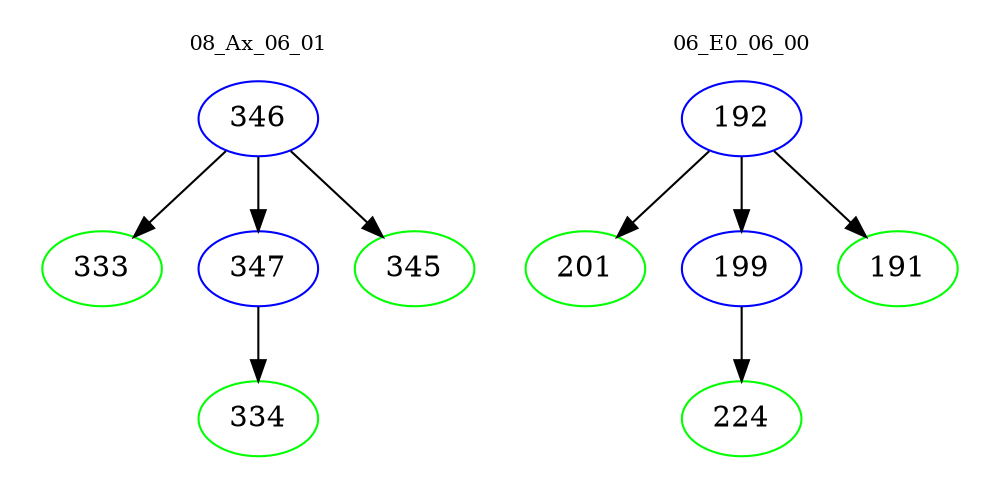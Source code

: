 digraph{
subgraph cluster_0 {
color = white
label = "08_Ax_06_01";
fontsize=10;
T0_346 [label="346", color="blue"]
T0_346 -> T0_333 [color="black"]
T0_333 [label="333", color="green"]
T0_346 -> T0_347 [color="black"]
T0_347 [label="347", color="blue"]
T0_347 -> T0_334 [color="black"]
T0_334 [label="334", color="green"]
T0_346 -> T0_345 [color="black"]
T0_345 [label="345", color="green"]
}
subgraph cluster_1 {
color = white
label = "06_E0_06_00";
fontsize=10;
T1_192 [label="192", color="blue"]
T1_192 -> T1_201 [color="black"]
T1_201 [label="201", color="green"]
T1_192 -> T1_199 [color="black"]
T1_199 [label="199", color="blue"]
T1_199 -> T1_224 [color="black"]
T1_224 [label="224", color="green"]
T1_192 -> T1_191 [color="black"]
T1_191 [label="191", color="green"]
}
}
